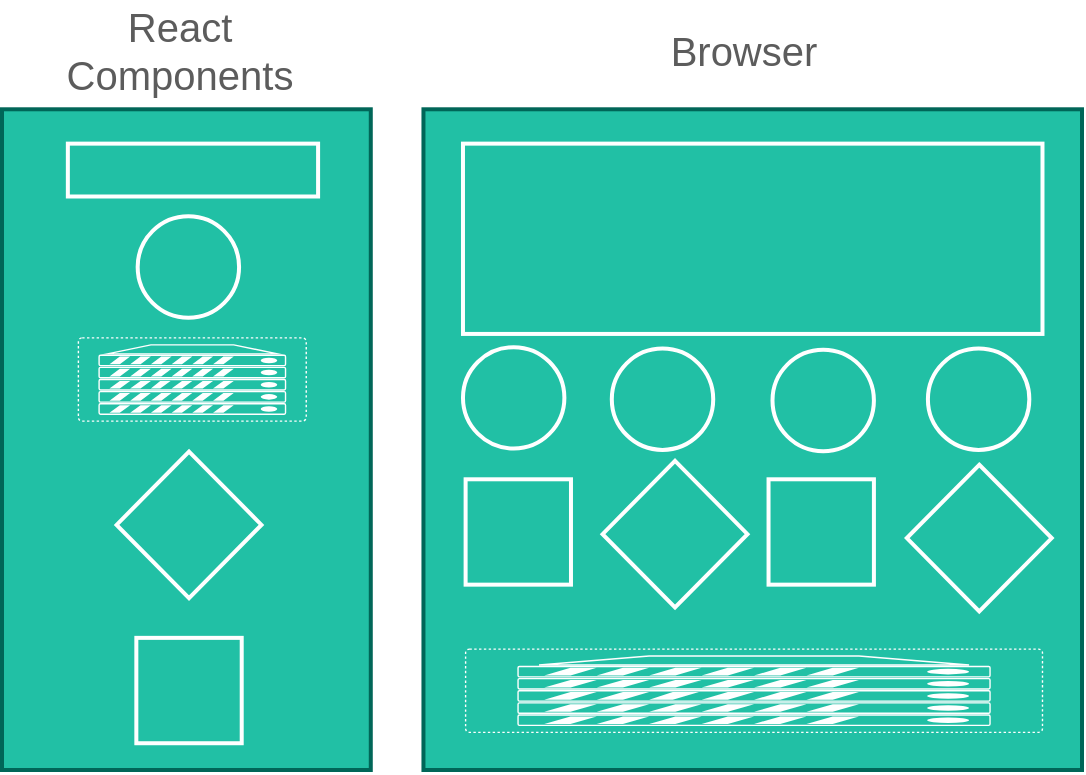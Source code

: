 <mxfile version="20.2.8" type="device"><diagram id="V-NbG4twj4_uk_xWPdZp" name="Page-1"><mxGraphModel dx="887" dy="568" grid="0" gridSize="10" guides="1" tooltips="1" connect="1" arrows="1" fold="1" page="1" pageScale="1" pageWidth="1169" pageHeight="827" math="0" shadow="0"><root><mxCell id="0"/><mxCell id="1" parent="0"/><mxCell id="98MlxtCYS1Z14DB_NtRs-9" value="" style="rounded=0;whiteSpace=wrap;html=1;fontSize=20;strokeWidth=2;strokeColor=#006658;container=0;fillColor=#21C0A5;fontColor=#5C5C5C;" parent="1" vertex="1"><mxGeometry x="310" y="239.643" width="184.39" height="330.357" as="geometry"/></mxCell><mxCell id="98MlxtCYS1Z14DB_NtRs-2" value="" style="rounded=0;whiteSpace=wrap;html=1;strokeWidth=2;strokeColor=#FFFFFF;container=0;fillColor=#21C0A5;fontColor=#FFFFFF;" parent="1" vertex="1"><mxGeometry x="342.927" y="256.821" width="125.122" height="26.429" as="geometry"/></mxCell><mxCell id="98MlxtCYS1Z14DB_NtRs-4" value="" style="ellipse;whiteSpace=wrap;html=1;aspect=fixed;strokeWidth=2;strokeColor=#FFFFFF;container=0;fillColor=#21C0A5;fontColor=#FFFFFF;" parent="1" vertex="1"><mxGeometry x="377.829" y="293.161" width="50.707" height="50.707" as="geometry"/></mxCell><mxCell id="98MlxtCYS1Z14DB_NtRs-5" value="" style="rhombus;whiteSpace=wrap;html=1;strokeWidth=2;strokeColor=#FFFFFF;container=0;fillColor=#21C0A5;fontColor=#FFFFFF;" parent="1" vertex="1"><mxGeometry x="367.293" y="410.768" width="72.439" height="73.339" as="geometry"/></mxCell><mxCell id="98MlxtCYS1Z14DB_NtRs-7" value="" style="whiteSpace=wrap;html=1;aspect=fixed;strokeWidth=2;strokeColor=#FFFFFF;container=0;fillColor=#21C0A5;fontColor=#FFFFFF;" parent="1" vertex="1"><mxGeometry x="377.171" y="503.929" width="52.683" height="52.683" as="geometry"/></mxCell><mxCell id="98MlxtCYS1Z14DB_NtRs-8" value="React Components" style="text;html=1;strokeColor=none;fillColor=none;align=center;verticalAlign=middle;whiteSpace=wrap;rounded=0;fontSize=20;fontStyle=0;fontColor=#5C5C5C;strokeWidth=2;container=0;" parent="1" vertex="1"><mxGeometry x="317.244" y="200" width="163.976" height="19.821" as="geometry"/></mxCell><mxCell id="98MlxtCYS1Z14DB_NtRs-10" value="" style="fontColor=#FFFFFF;verticalAlign=top;verticalLabelPosition=bottom;labelPosition=center;align=center;html=1;outlineConnect=0;fillColor=#21C0A5;strokeColor=#FFFFFF;gradientDirection=north;strokeWidth=2;shape=mxgraph.networks.virtual_server;fontSize=20;container=0;" parent="1" vertex="1"><mxGeometry x="348.195" y="353.946" width="113.927" height="41.625" as="geometry"/></mxCell><mxCell id="98MlxtCYS1Z14DB_NtRs-11" value="" style="rounded=0;whiteSpace=wrap;html=1;fontSize=20;strokeWidth=2;strokeColor=#006658;container=0;fillColor=#21C0A5;fontColor=#5C5C5C;" parent="1" vertex="1"><mxGeometry x="520.732" y="239.643" width="329.268" height="330.357" as="geometry"/></mxCell><mxCell id="98MlxtCYS1Z14DB_NtRs-12" value="" style="rounded=0;whiteSpace=wrap;html=1;strokeWidth=2;strokeColor=#FFFFFF;container=0;fillColor=#21C0A5;fontColor=#FFFFFF;" parent="1" vertex="1"><mxGeometry x="540.488" y="256.821" width="289.756" height="95.143" as="geometry"/></mxCell><mxCell id="98MlxtCYS1Z14DB_NtRs-13" value="Browser" style="text;html=1;strokeColor=none;fillColor=none;align=center;verticalAlign=middle;whiteSpace=wrap;rounded=0;fontSize=20;fontStyle=0;fontColor=#5C5C5C;strokeWidth=2;container=0;" parent="1" vertex="1"><mxGeometry x="614.902" y="200" width="131.707" height="19.821" as="geometry"/></mxCell><mxCell id="98MlxtCYS1Z14DB_NtRs-15" value="" style="ellipse;whiteSpace=wrap;html=1;aspect=fixed;strokeWidth=2;strokeColor=#FFFFFF;container=0;fillColor=#21C0A5;fontColor=#FFFFFF;" parent="1" vertex="1"><mxGeometry x="540.488" y="358.571" width="50.707" height="50.707" as="geometry"/></mxCell><mxCell id="98MlxtCYS1Z14DB_NtRs-16" value="" style="ellipse;whiteSpace=wrap;html=1;aspect=fixed;strokeWidth=2;strokeColor=#FFFFFF;container=0;fillColor=#21C0A5;fontColor=#FFFFFF;" parent="1" vertex="1"><mxGeometry x="614.902" y="359.232" width="50.707" height="50.707" as="geometry"/></mxCell><mxCell id="98MlxtCYS1Z14DB_NtRs-17" value="" style="ellipse;whiteSpace=wrap;html=1;aspect=fixed;strokeWidth=2;strokeColor=#FFFFFF;container=0;fillColor=#21C0A5;fontColor=#FFFFFF;" parent="1" vertex="1"><mxGeometry x="695.244" y="359.893" width="50.707" height="50.707" as="geometry"/></mxCell><mxCell id="98MlxtCYS1Z14DB_NtRs-18" value="" style="ellipse;whiteSpace=wrap;html=1;aspect=fixed;strokeWidth=2;strokeColor=#FFFFFF;container=0;fillColor=#21C0A5;fontColor=#FFFFFF;" parent="1" vertex="1"><mxGeometry x="772.951" y="359.232" width="50.707" height="50.707" as="geometry"/></mxCell><mxCell id="98MlxtCYS1Z14DB_NtRs-19" value="" style="whiteSpace=wrap;html=1;aspect=fixed;strokeWidth=2;strokeColor=#FFFFFF;container=0;fillColor=#21C0A5;fontColor=#FFFFFF;" parent="1" vertex="1"><mxGeometry x="541.805" y="424.643" width="52.683" height="52.683" as="geometry"/></mxCell><mxCell id="98MlxtCYS1Z14DB_NtRs-20" value="" style="rhombus;whiteSpace=wrap;html=1;strokeWidth=2;strokeColor=#FFFFFF;container=0;fillColor=#21C0A5;fontColor=#FFFFFF;" parent="1" vertex="1"><mxGeometry x="610.293" y="415.393" width="72.439" height="73.339" as="geometry"/></mxCell><mxCell id="98MlxtCYS1Z14DB_NtRs-24" value="" style="whiteSpace=wrap;html=1;aspect=fixed;strokeWidth=2;strokeColor=#FFFFFF;container=0;fillColor=#21C0A5;fontColor=#FFFFFF;" parent="1" vertex="1"><mxGeometry x="693.268" y="424.643" width="52.683" height="52.683" as="geometry"/></mxCell><mxCell id="98MlxtCYS1Z14DB_NtRs-25" value="" style="rhombus;whiteSpace=wrap;html=1;strokeWidth=2;strokeColor=#FFFFFF;container=0;fillColor=#21C0A5;fontColor=#FFFFFF;" parent="1" vertex="1"><mxGeometry x="762.415" y="417.375" width="72.439" height="73.339" as="geometry"/></mxCell><mxCell id="98MlxtCYS1Z14DB_NtRs-26" value="" style="fontColor=#FFFFFF;verticalAlign=top;verticalLabelPosition=bottom;labelPosition=center;align=center;html=1;outlineConnect=0;fillColor=#21C0A5;strokeColor=#FFFFFF;gradientDirection=north;strokeWidth=2;shape=mxgraph.networks.virtual_server;fontSize=20;container=0;" parent="1" vertex="1"><mxGeometry x="541.805" y="509.545" width="288.439" height="41.625" as="geometry"/></mxCell></root></mxGraphModel></diagram></mxfile>